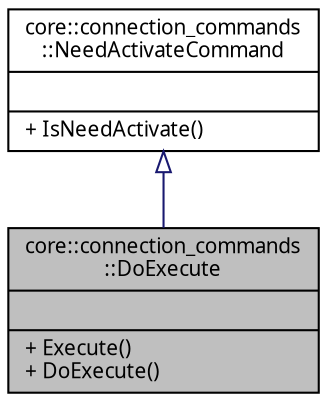 digraph "core::connection_commands::DoExecute"
{
 // INTERACTIVE_SVG=YES
  edge [fontname="Verdana",fontsize="10",labelfontname="Verdana",labelfontsize="10"];
  node [fontname="Verdana",fontsize="10",shape=record];
  Node1 [label="{core::connection_commands\l::DoExecute\n||+ Execute()\l+ DoExecute()\l}",height=0.2,width=0.4,color="black", fillcolor="grey75", style="filled", fontcolor="black"];
  Node2 -> Node1 [dir="back",color="midnightblue",fontsize="10",style="solid",arrowtail="onormal",fontname="Verdana"];
  Node2 [label="{core::connection_commands\l::NeedActivateCommand\n||+ IsNeedActivate()\l}",height=0.2,width=0.4,color="black", fillcolor="white", style="filled",URL="$classcore_1_1connection__commands_1_1_need_activate_command.html",tooltip="Класс входит в Проект ConnectionCommands   Базовый класс команды, обеспечивающих проверку неоходимост..."];
}
